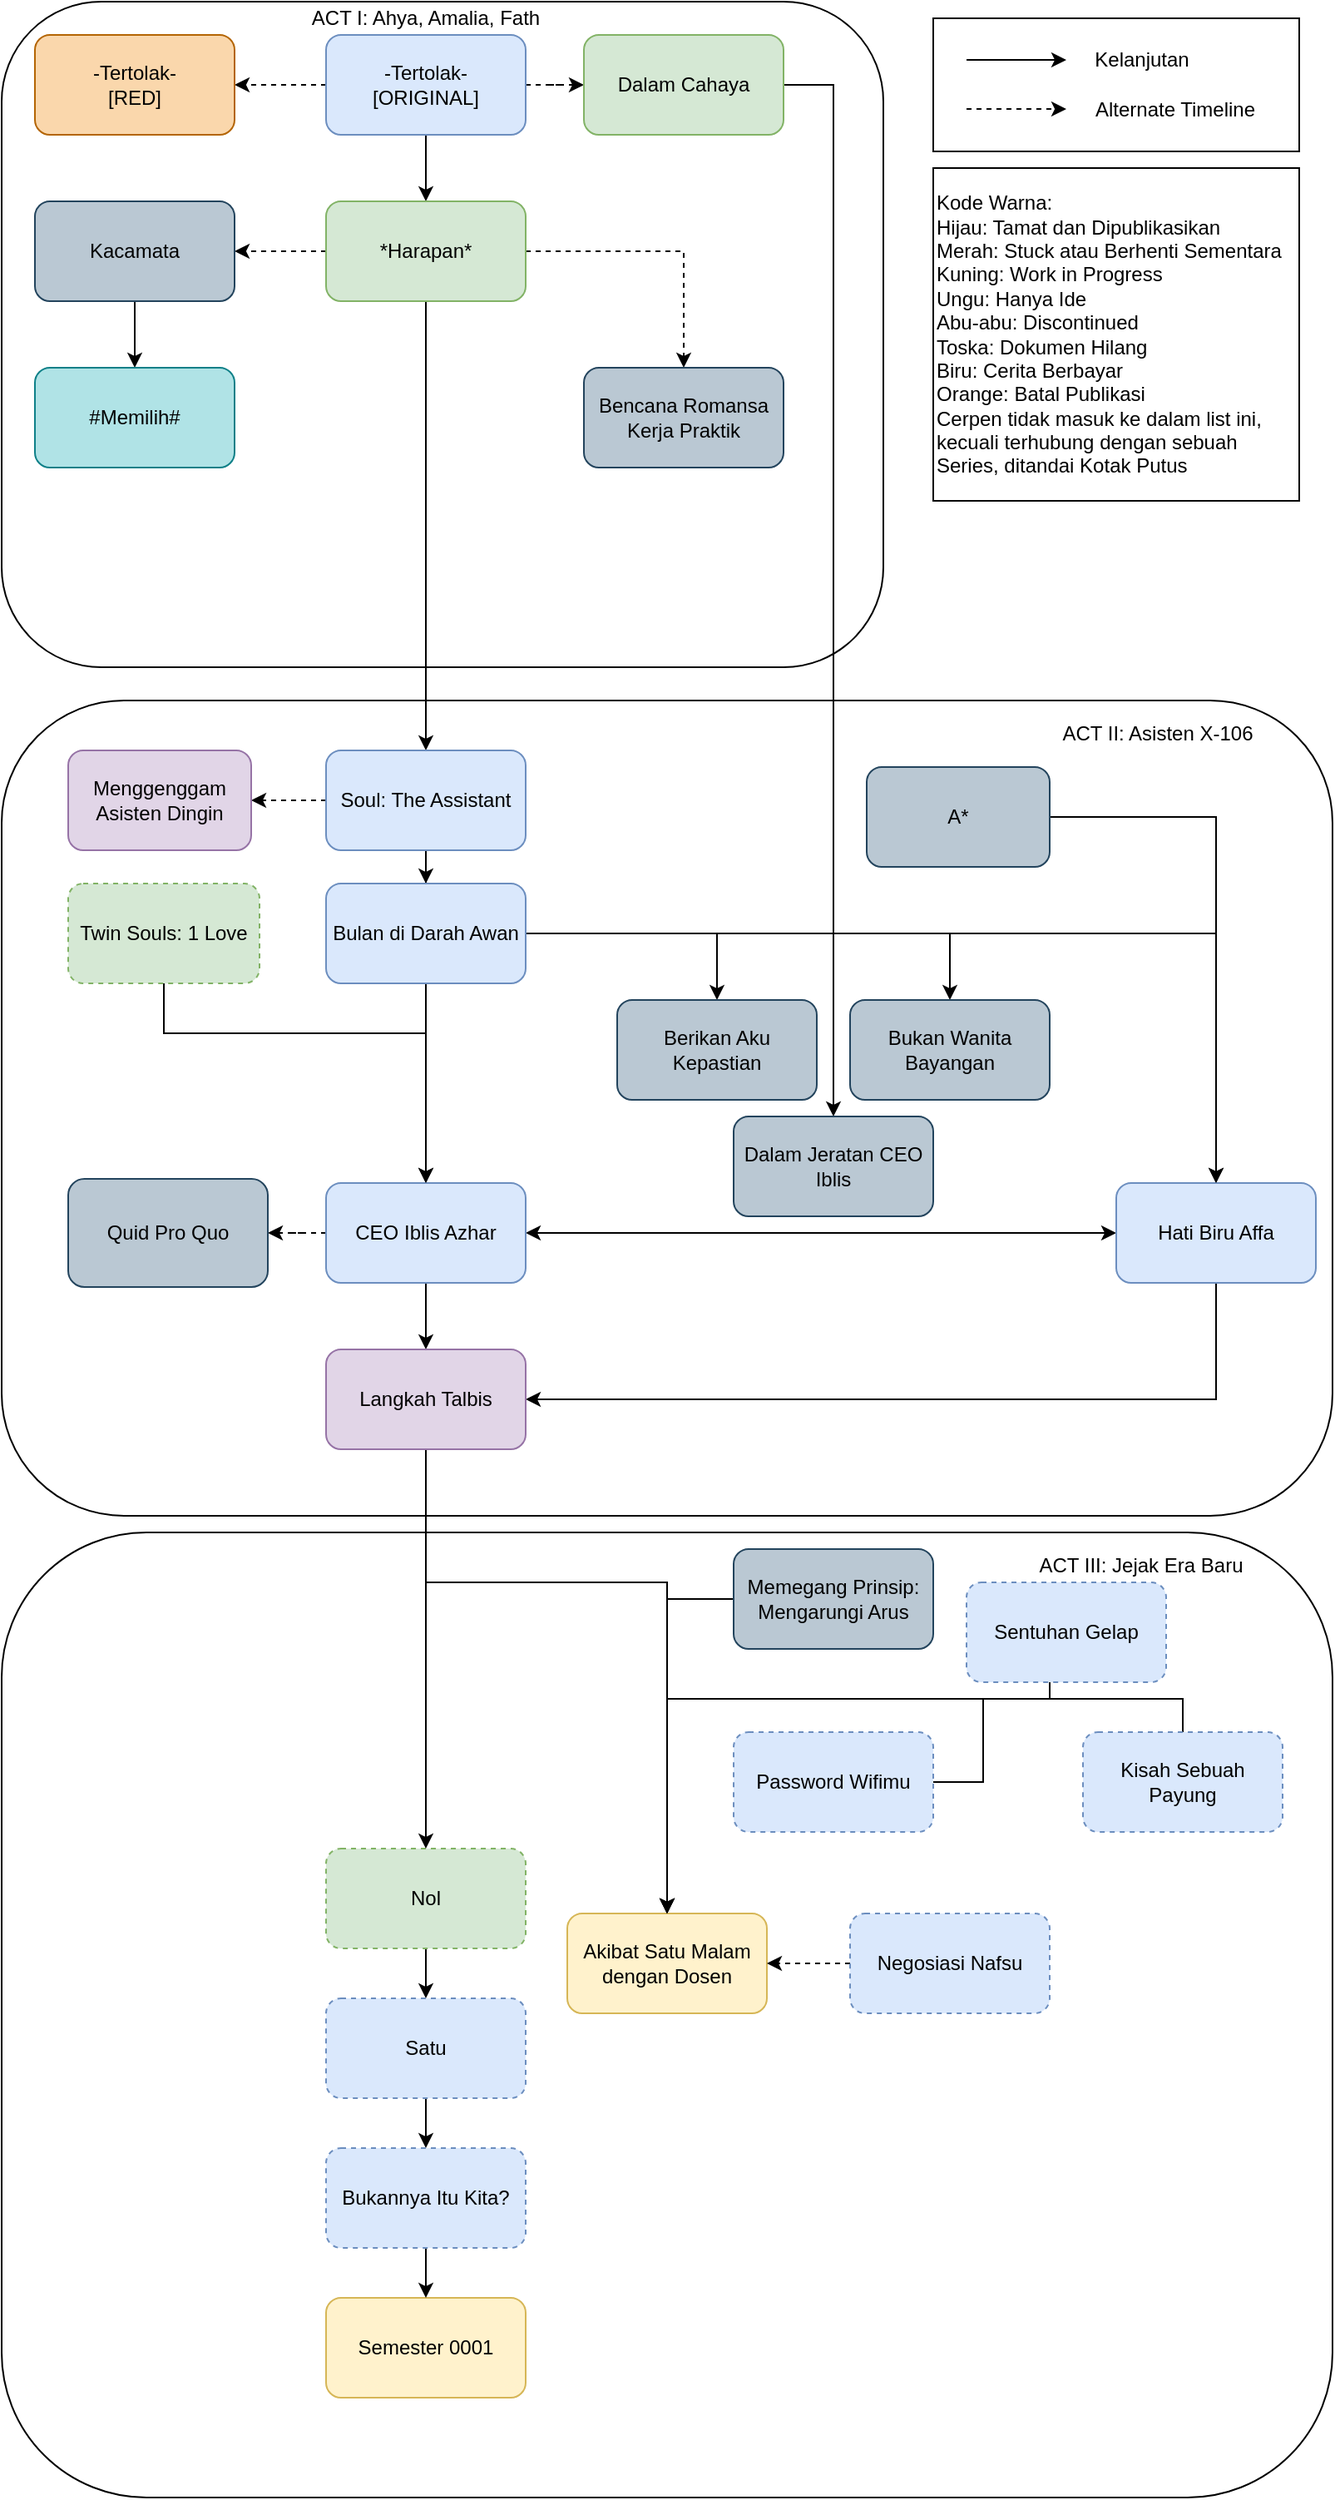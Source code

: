 <mxfile version="20.2.4" type="github" pages="3">
  <diagram id="EcnSmtBIn0JpFgmxEhbl" name="Affadverse">
    <mxGraphModel dx="1038" dy="547" grid="1" gridSize="10" guides="1" tooltips="1" connect="1" arrows="1" fold="1" page="1" pageScale="1" pageWidth="827" pageHeight="1169" math="0" shadow="0">
      <root>
        <mxCell id="0" />
        <mxCell id="1" parent="0" />
        <mxCell id="y5J24u5xDYEsAiYzcavm-4" value="" style="rounded=1;whiteSpace=wrap;html=1;" parent="1" vertex="1">
          <mxGeometry x="20" y="940" width="800" height="580" as="geometry" />
        </mxCell>
        <mxCell id="Pe4HIbK8baJLfQ9ORxXF-13" value="" style="rounded=1;whiteSpace=wrap;html=1;" parent="1" vertex="1">
          <mxGeometry x="20" y="440" width="800" height="490" as="geometry" />
        </mxCell>
        <mxCell id="Pe4HIbK8baJLfQ9ORxXF-11" value="" style="rounded=1;whiteSpace=wrap;html=1;" parent="1" vertex="1">
          <mxGeometry x="20" y="20" width="530" height="400" as="geometry" />
        </mxCell>
        <mxCell id="hUNtiYaTxKNmz7NO94wZ-4" style="edgeStyle=orthogonalEdgeStyle;rounded=0;orthogonalLoop=1;jettySize=auto;html=1;" parent="1" source="hUNtiYaTxKNmz7NO94wZ-1" target="hUNtiYaTxKNmz7NO94wZ-2" edge="1">
          <mxGeometry relative="1" as="geometry" />
        </mxCell>
        <mxCell id="bOvPMWNZljGPkCkS2SPF-2" style="edgeStyle=orthogonalEdgeStyle;rounded=0;orthogonalLoop=1;jettySize=auto;html=1;dashed=1;" parent="1" source="hUNtiYaTxKNmz7NO94wZ-1" target="UudT6RU4bLvJuQJ6isM3-8" edge="1">
          <mxGeometry relative="1" as="geometry" />
        </mxCell>
        <mxCell id="ywaN13FSEhkcm2j_giSY-2" style="edgeStyle=orthogonalEdgeStyle;rounded=0;orthogonalLoop=1;jettySize=auto;html=1;dashed=1;" parent="1" source="hUNtiYaTxKNmz7NO94wZ-1" target="ywaN13FSEhkcm2j_giSY-1" edge="1">
          <mxGeometry relative="1" as="geometry" />
        </mxCell>
        <mxCell id="hUNtiYaTxKNmz7NO94wZ-1" value="-Tertolak-&lt;br&gt;[ORIGINAL]" style="rounded=1;whiteSpace=wrap;html=1;fillColor=#dae8fc;strokeColor=#6c8ebf;" parent="1" vertex="1">
          <mxGeometry x="215" y="40" width="120" height="60" as="geometry" />
        </mxCell>
        <mxCell id="tGlrjINGuqBazFXgnSmo-45" style="edgeStyle=orthogonalEdgeStyle;rounded=1;orthogonalLoop=1;jettySize=auto;html=1;endArrow=classic;endFill=1;dashed=1;" parent="1" source="hUNtiYaTxKNmz7NO94wZ-2" target="tGlrjINGuqBazFXgnSmo-27" edge="1">
          <mxGeometry relative="1" as="geometry" />
        </mxCell>
        <mxCell id="H0F3POSe8cfEXiJUJmD0-8" style="edgeStyle=orthogonalEdgeStyle;rounded=0;orthogonalLoop=1;jettySize=auto;html=1;entryX=0.5;entryY=0;entryDx=0;entryDy=0;" parent="1" source="hUNtiYaTxKNmz7NO94wZ-2" target="hUNtiYaTxKNmz7NO94wZ-3" edge="1">
          <mxGeometry relative="1" as="geometry" />
        </mxCell>
        <mxCell id="2SAi-FcY4cnukuEmcgqo-2" style="edgeStyle=orthogonalEdgeStyle;rounded=0;orthogonalLoop=1;jettySize=auto;html=1;dashed=1;" parent="1" source="hUNtiYaTxKNmz7NO94wZ-2" target="2SAi-FcY4cnukuEmcgqo-1" edge="1">
          <mxGeometry relative="1" as="geometry" />
        </mxCell>
        <mxCell id="hUNtiYaTxKNmz7NO94wZ-2" value="*Harapan*" style="rounded=1;whiteSpace=wrap;html=1;fillColor=#d5e8d4;strokeColor=#82b366;" parent="1" vertex="1">
          <mxGeometry x="215" y="140" width="120" height="60" as="geometry" />
        </mxCell>
        <mxCell id="hUNtiYaTxKNmz7NO94wZ-7" style="edgeStyle=orthogonalEdgeStyle;rounded=0;orthogonalLoop=1;jettySize=auto;html=1;" parent="1" source="hUNtiYaTxKNmz7NO94wZ-3" target="hUNtiYaTxKNmz7NO94wZ-6" edge="1">
          <mxGeometry relative="1" as="geometry" />
        </mxCell>
        <mxCell id="lOJnKnWXrmhc2ERGfoHm-5" style="edgeStyle=orthogonalEdgeStyle;rounded=0;orthogonalLoop=1;jettySize=auto;html=1;dashed=1;" parent="1" source="hUNtiYaTxKNmz7NO94wZ-3" target="oiZ4GgppwyyCS8r4Atze-10" edge="1">
          <mxGeometry relative="1" as="geometry" />
        </mxCell>
        <mxCell id="hUNtiYaTxKNmz7NO94wZ-3" value="Soul: The Assistant" style="rounded=1;whiteSpace=wrap;html=1;fillColor=#dae8fc;strokeColor=#6c8ebf;" parent="1" vertex="1">
          <mxGeometry x="215" y="470" width="120" height="60" as="geometry" />
        </mxCell>
        <mxCell id="rjwr-CTO9SGo7159Knu0-3" style="edgeStyle=orthogonalEdgeStyle;rounded=0;orthogonalLoop=1;jettySize=auto;html=1;" parent="1" source="hUNtiYaTxKNmz7NO94wZ-6" target="hUNtiYaTxKNmz7NO94wZ-10" edge="1">
          <mxGeometry relative="1" as="geometry" />
        </mxCell>
        <mxCell id="H0F3POSe8cfEXiJUJmD0-3" style="edgeStyle=orthogonalEdgeStyle;rounded=0;orthogonalLoop=1;jettySize=auto;html=1;" parent="1" source="hUNtiYaTxKNmz7NO94wZ-6" target="H0F3POSe8cfEXiJUJmD0-1" edge="1">
          <mxGeometry relative="1" as="geometry" />
        </mxCell>
        <mxCell id="H0F3POSe8cfEXiJUJmD0-7" style="edgeStyle=orthogonalEdgeStyle;rounded=0;orthogonalLoop=1;jettySize=auto;html=1;" parent="1" source="hUNtiYaTxKNmz7NO94wZ-6" target="H0F3POSe8cfEXiJUJmD0-6" edge="1">
          <mxGeometry relative="1" as="geometry" />
        </mxCell>
        <mxCell id="oiZ4GgppwyyCS8r4Atze-6" style="edgeStyle=orthogonalEdgeStyle;rounded=0;orthogonalLoop=1;jettySize=auto;html=1;" parent="1" source="hUNtiYaTxKNmz7NO94wZ-6" target="hUNtiYaTxKNmz7NO94wZ-8" edge="1">
          <mxGeometry relative="1" as="geometry" />
        </mxCell>
        <mxCell id="lOJnKnWXrmhc2ERGfoHm-4" style="edgeStyle=orthogonalEdgeStyle;rounded=0;orthogonalLoop=1;jettySize=auto;html=1;exitX=1;exitY=0.5;exitDx=0;exitDy=0;" parent="1" source="UudT6RU4bLvJuQJ6isM3-8" target="lOJnKnWXrmhc2ERGfoHm-2" edge="1">
          <mxGeometry relative="1" as="geometry">
            <Array as="points">
              <mxPoint x="520" y="70" />
            </Array>
          </mxGeometry>
        </mxCell>
        <mxCell id="hUNtiYaTxKNmz7NO94wZ-6" value="Bulan di Darah Awan" style="rounded=1;whiteSpace=wrap;html=1;fillColor=#dae8fc;strokeColor=#6c8ebf;" parent="1" vertex="1">
          <mxGeometry x="215" y="550" width="120" height="60" as="geometry" />
        </mxCell>
        <mxCell id="H0F3POSe8cfEXiJUJmD0-5" value="" style="edgeStyle=orthogonalEdgeStyle;rounded=0;orthogonalLoop=1;jettySize=auto;html=1;" parent="1" source="hUNtiYaTxKNmz7NO94wZ-8" target="H0F3POSe8cfEXiJUJmD0-2" edge="1">
          <mxGeometry relative="1" as="geometry">
            <Array as="points">
              <mxPoint x="750" y="860" />
              <mxPoint x="590" y="860" />
            </Array>
          </mxGeometry>
        </mxCell>
        <mxCell id="62EhmKlIXd8l49M2DASa-1" style="edgeStyle=orthogonalEdgeStyle;rounded=0;orthogonalLoop=1;jettySize=auto;html=1;startArrow=classic;startFill=1;" parent="1" source="hUNtiYaTxKNmz7NO94wZ-8" target="hUNtiYaTxKNmz7NO94wZ-10" edge="1">
          <mxGeometry relative="1" as="geometry" />
        </mxCell>
        <mxCell id="hUNtiYaTxKNmz7NO94wZ-8" value="Hati Biru Affa" style="rounded=1;whiteSpace=wrap;html=1;fillColor=#dae8fc;strokeColor=#6c8ebf;" parent="1" vertex="1">
          <mxGeometry x="690" y="730" width="120" height="60" as="geometry" />
        </mxCell>
        <mxCell id="oiZ4GgppwyyCS8r4Atze-9" style="edgeStyle=orthogonalEdgeStyle;rounded=0;orthogonalLoop=1;jettySize=auto;html=1;dashed=1;" parent="1" source="hUNtiYaTxKNmz7NO94wZ-10" target="bOvPMWNZljGPkCkS2SPF-3" edge="1">
          <mxGeometry relative="1" as="geometry" />
        </mxCell>
        <mxCell id="lOJnKnWXrmhc2ERGfoHm-7" value="" style="edgeStyle=orthogonalEdgeStyle;rounded=0;orthogonalLoop=1;jettySize=auto;html=1;" parent="1" source="hUNtiYaTxKNmz7NO94wZ-10" target="H0F3POSe8cfEXiJUJmD0-2" edge="1">
          <mxGeometry relative="1" as="geometry" />
        </mxCell>
        <mxCell id="hUNtiYaTxKNmz7NO94wZ-10" value="CEO Iblis Azhar" style="rounded=1;whiteSpace=wrap;html=1;fillColor=#dae8fc;strokeColor=#6c8ebf;" parent="1" vertex="1">
          <mxGeometry x="215" y="730" width="120" height="60" as="geometry" />
        </mxCell>
        <mxCell id="bOvPMWNZljGPkCkS2SPF-8" value="" style="edgeStyle=orthogonalEdgeStyle;rounded=0;orthogonalLoop=1;jettySize=auto;html=1;" parent="1" source="UudT6RU4bLvJuQJ6isM3-1" target="bOvPMWNZljGPkCkS2SPF-7" edge="1">
          <mxGeometry relative="1" as="geometry" />
        </mxCell>
        <mxCell id="UudT6RU4bLvJuQJ6isM3-1" value="Nol" style="rounded=1;whiteSpace=wrap;html=1;fillColor=#d5e8d4;strokeColor=#82b366;dashed=1;" parent="1" vertex="1">
          <mxGeometry x="215" y="1130" width="120" height="60" as="geometry" />
        </mxCell>
        <mxCell id="UudT6RU4bLvJuQJ6isM3-8" value="Dalam Cahaya" style="rounded=1;whiteSpace=wrap;html=1;fillColor=#d5e8d4;strokeColor=#82b366;" parent="1" vertex="1">
          <mxGeometry x="370" y="40" width="120" height="60" as="geometry" />
        </mxCell>
        <mxCell id="rjwr-CTO9SGo7159Knu0-2" style="edgeStyle=orthogonalEdgeStyle;rounded=0;orthogonalLoop=1;jettySize=auto;html=1;" parent="1" source="lqrwBeDO2U4Pg9sJsa4X-1" target="hUNtiYaTxKNmz7NO94wZ-8" edge="1">
          <mxGeometry relative="1" as="geometry" />
        </mxCell>
        <mxCell id="lqrwBeDO2U4Pg9sJsa4X-1" value="A*" style="rounded=1;whiteSpace=wrap;html=1;fillColor=#bac8d3;strokeColor=#23445d;" parent="1" vertex="1">
          <mxGeometry x="540" y="480" width="110" height="60" as="geometry" />
        </mxCell>
        <mxCell id="Pe4HIbK8baJLfQ9ORxXF-10" value="" style="edgeStyle=orthogonalEdgeStyle;rounded=0;orthogonalLoop=1;jettySize=auto;html=1;" parent="1" source="tGlrjINGuqBazFXgnSmo-27" target="Pe4HIbK8baJLfQ9ORxXF-1" edge="1">
          <mxGeometry relative="1" as="geometry" />
        </mxCell>
        <mxCell id="tGlrjINGuqBazFXgnSmo-27" value="Kacamata" style="rounded=1;whiteSpace=wrap;html=1;fillColor=#bac8d3;strokeColor=#23445d;" parent="1" vertex="1">
          <mxGeometry x="40" y="140" width="120" height="60" as="geometry" />
        </mxCell>
        <mxCell id="tGlrjINGuqBazFXgnSmo-44" value="Semester 0001" style="rounded=1;whiteSpace=wrap;html=1;fillColor=#fff2cc;strokeColor=#d6b656;" parent="1" vertex="1">
          <mxGeometry x="215" y="1400" width="120" height="60" as="geometry" />
        </mxCell>
        <mxCell id="bOvPMWNZljGPkCkS2SPF-3" value="Quid Pro Quo" style="rounded=1;whiteSpace=wrap;html=1;fillColor=#bac8d3;strokeColor=#23445d;" parent="1" vertex="1">
          <mxGeometry x="60" y="727.5" width="120" height="65" as="geometry" />
        </mxCell>
        <mxCell id="2nMFixjR7ZMuBgrrjJTM-2" value="" style="edgeStyle=orthogonalEdgeStyle;rounded=0;orthogonalLoop=1;jettySize=auto;html=1;" parent="1" source="bOvPMWNZljGPkCkS2SPF-7" target="2nMFixjR7ZMuBgrrjJTM-1" edge="1">
          <mxGeometry relative="1" as="geometry" />
        </mxCell>
        <mxCell id="bOvPMWNZljGPkCkS2SPF-7" value="Satu" style="rounded=1;whiteSpace=wrap;html=1;fillColor=#dae8fc;strokeColor=#6c8ebf;dashed=1;" parent="1" vertex="1">
          <mxGeometry x="215" y="1220" width="120" height="60" as="geometry" />
        </mxCell>
        <mxCell id="ywaN13FSEhkcm2j_giSY-1" value="-Tertolak-&lt;br&gt;[RED]" style="rounded=1;whiteSpace=wrap;html=1;fillColor=#fad7ac;strokeColor=#b46504;" parent="1" vertex="1">
          <mxGeometry x="40" y="40" width="120" height="60" as="geometry" />
        </mxCell>
        <mxCell id="OgK4j9b_bI9gaGPWFn3z-1" value="" style="group" parent="1" vertex="1" connectable="0">
          <mxGeometry x="580" y="30" width="220" height="80" as="geometry" />
        </mxCell>
        <mxCell id="tGlrjINGuqBazFXgnSmo-34" value="" style="rounded=0;whiteSpace=wrap;html=1;" parent="OgK4j9b_bI9gaGPWFn3z-1" vertex="1">
          <mxGeometry width="220" height="80" as="geometry" />
        </mxCell>
        <mxCell id="UudT6RU4bLvJuQJ6isM3-13" value="Alternate Timeline" style="text;html=1;align=center;verticalAlign=middle;resizable=0;points=[];autosize=1;" parent="OgK4j9b_bI9gaGPWFn3z-1" vertex="1">
          <mxGeometry x="90" y="45" width="110" height="20" as="geometry" />
        </mxCell>
        <mxCell id="UudT6RU4bLvJuQJ6isM3-14" value="" style="endArrow=classic;html=1;" parent="OgK4j9b_bI9gaGPWFn3z-1" edge="1">
          <mxGeometry width="50" height="50" relative="1" as="geometry">
            <mxPoint x="20" y="25" as="sourcePoint" />
            <mxPoint x="80" y="25" as="targetPoint" />
          </mxGeometry>
        </mxCell>
        <mxCell id="UudT6RU4bLvJuQJ6isM3-15" value="Kelanjutan" style="text;html=1;align=center;verticalAlign=middle;resizable=0;points=[];autosize=1;" parent="OgK4j9b_bI9gaGPWFn3z-1" vertex="1">
          <mxGeometry x="90" y="15" width="70" height="20" as="geometry" />
        </mxCell>
        <mxCell id="bOvPMWNZljGPkCkS2SPF-1" value="" style="endArrow=classic;html=1;dashed=1;" parent="OgK4j9b_bI9gaGPWFn3z-1" edge="1">
          <mxGeometry width="50" height="50" relative="1" as="geometry">
            <mxPoint x="20" y="54.5" as="sourcePoint" />
            <mxPoint x="80" y="54.5" as="targetPoint" />
          </mxGeometry>
        </mxCell>
        <mxCell id="LgQSVjgWvoYoI5f046IZ-2" style="edgeStyle=orthogonalEdgeStyle;rounded=0;orthogonalLoop=1;jettySize=auto;html=1;" parent="1" source="LgQSVjgWvoYoI5f046IZ-1" target="hUNtiYaTxKNmz7NO94wZ-10" edge="1">
          <mxGeometry relative="1" as="geometry">
            <Array as="points">
              <mxPoint x="275" y="640" />
            </Array>
          </mxGeometry>
        </mxCell>
        <mxCell id="LgQSVjgWvoYoI5f046IZ-1" value="Twin Souls: 1 Love" style="rounded=1;whiteSpace=wrap;html=1;fillColor=#d5e8d4;strokeColor=#82b366;dashed=1;" parent="1" vertex="1">
          <mxGeometry x="60" y="550" width="115" height="60" as="geometry" />
        </mxCell>
        <mxCell id="Pe4HIbK8baJLfQ9ORxXF-1" value="#Memilih#" style="rounded=1;whiteSpace=wrap;html=1;fillColor=#b0e3e6;strokeColor=#0e8088;" parent="1" vertex="1">
          <mxGeometry x="40" y="240" width="120" height="60" as="geometry" />
        </mxCell>
        <mxCell id="Pe4HIbK8baJLfQ9ORxXF-9" value="Kode Warna:&lt;br&gt;Hijau: Tamat dan Dipublikasikan&lt;br&gt;Merah: Stuck atau Berhenti Sementara&lt;br&gt;Kuning: Work in Progress&lt;br&gt;Ungu: Hanya Ide&lt;br&gt;Abu-abu: Discontinued&lt;br&gt;Toska: Dokumen Hilang&lt;br&gt;Biru: Cerita Berbayar&lt;br&gt;Orange: Batal Publikasi&lt;br&gt;Cerpen tidak masuk ke dalam list ini, kecuali terhubung dengan sebuah Series, ditandai Kotak Putus" style="rounded=0;whiteSpace=wrap;html=1;align=left;" parent="1" vertex="1">
          <mxGeometry x="580" y="120" width="220" height="200" as="geometry" />
        </mxCell>
        <mxCell id="Pe4HIbK8baJLfQ9ORxXF-12" value="ACT I: Ahya, Amalia, Fath" style="text;html=1;strokeColor=none;fillColor=none;align=center;verticalAlign=middle;whiteSpace=wrap;rounded=0;" parent="1" vertex="1">
          <mxGeometry x="195" y="20" width="160" height="20" as="geometry" />
        </mxCell>
        <mxCell id="Pe4HIbK8baJLfQ9ORxXF-14" value="ACT II: Asisten X-106" style="text;html=1;strokeColor=none;fillColor=none;align=center;verticalAlign=middle;whiteSpace=wrap;rounded=0;" parent="1" vertex="1">
          <mxGeometry x="650" y="450" width="130" height="20" as="geometry" />
        </mxCell>
        <mxCell id="y5J24u5xDYEsAiYzcavm-5" value="ACT III: Jejak Era Baru" style="text;html=1;strokeColor=none;fillColor=none;align=center;verticalAlign=middle;whiteSpace=wrap;rounded=0;" parent="1" vertex="1">
          <mxGeometry x="620" y="950" width="170" height="20" as="geometry" />
        </mxCell>
        <mxCell id="H0F3POSe8cfEXiJUJmD0-1" value="Berikan Aku Kepastian&lt;span style=&quot;color: rgba(0 , 0 , 0 , 0) ; font-family: monospace ; font-size: 0px&quot;&gt;%3CmxGraphModel%3E%3Croot%3E%3CmxCell%20id%3D%220%22%2F%3E%3CmxCell%20id%3D%221%22%20parent%3D%220%22%2F%3E%3CmxCell%20id%3D%222%22%20value%3D%22Apa%20Kebohongan%20Bisa%20Menjadi%20Kebenaran%3F%22%20style%3D%22rounded%3D1%3BwhiteSpace%3Dwrap%3Bhtml%3D1%3BfillColor%3D%23e1d5e7%3BstrokeColor%3D%239673a6%3B%22%20vertex%3D%221%22%20parent%3D%221%22%3E%3CmxGeometry%20x%3D%22215%22%20y%3D%22820%22%20width%3D%22120%22%20height%3D%2260%22%20as%3D%22geometry%22%2F%3E%3C%2FmxCell%3E%3C%2Froot%3E%3C%2FmxGraphModel%3E&lt;/span&gt;" style="rounded=1;whiteSpace=wrap;html=1;fillColor=#bac8d3;strokeColor=#23445d;" parent="1" vertex="1">
          <mxGeometry x="390" y="620" width="120" height="60" as="geometry" />
        </mxCell>
        <mxCell id="lOJnKnWXrmhc2ERGfoHm-8" value="" style="edgeStyle=orthogonalEdgeStyle;rounded=0;orthogonalLoop=1;jettySize=auto;html=1;entryX=0.5;entryY=0;entryDx=0;entryDy=0;" parent="1" source="H0F3POSe8cfEXiJUJmD0-2" target="UudT6RU4bLvJuQJ6isM3-1" edge="1">
          <mxGeometry relative="1" as="geometry" />
        </mxCell>
        <mxCell id="1ou8y-a3uphjzOI0bEVQ-3" style="edgeStyle=orthogonalEdgeStyle;rounded=0;orthogonalLoop=1;jettySize=auto;html=1;" parent="1" source="H0F3POSe8cfEXiJUJmD0-2" target="U0ikGh63cjHtBOebi1f7-1" edge="1">
          <mxGeometry relative="1" as="geometry">
            <Array as="points">
              <mxPoint x="275" y="970" />
              <mxPoint x="420" y="970" />
            </Array>
          </mxGeometry>
        </mxCell>
        <mxCell id="H0F3POSe8cfEXiJUJmD0-2" value="Langkah Talbis" style="rounded=1;whiteSpace=wrap;html=1;fillColor=#e1d5e7;strokeColor=#9673a6;" parent="1" vertex="1">
          <mxGeometry x="215" y="830" width="120" height="60" as="geometry" />
        </mxCell>
        <mxCell id="H0F3POSe8cfEXiJUJmD0-6" value="Bukan Wanita Bayangan" style="rounded=1;whiteSpace=wrap;html=1;fillColor=#bac8d3;strokeColor=#23445d;" parent="1" vertex="1">
          <mxGeometry x="530" y="620" width="120" height="60" as="geometry" />
        </mxCell>
        <mxCell id="oiZ4GgppwyyCS8r4Atze-10" value="Menggenggam Asisten Dingin" style="rounded=1;whiteSpace=wrap;html=1;fillColor=#e1d5e7;strokeColor=#9673a6;" parent="1" vertex="1">
          <mxGeometry x="60" y="470" width="110" height="60" as="geometry" />
        </mxCell>
        <mxCell id="lOJnKnWXrmhc2ERGfoHm-2" value="Dalam Jeratan CEO Iblis" style="rounded=1;whiteSpace=wrap;html=1;fillColor=#bac8d3;strokeColor=#23445d;" parent="1" vertex="1">
          <mxGeometry x="460" y="690" width="120" height="60" as="geometry" />
        </mxCell>
        <mxCell id="U0ikGh63cjHtBOebi1f7-1" value="Akibat Satu Malam dengan Dosen" style="rounded=1;whiteSpace=wrap;html=1;fillColor=#fff2cc;strokeColor=#d6b656;" parent="1" vertex="1">
          <mxGeometry x="360" y="1169" width="120" height="60" as="geometry" />
        </mxCell>
        <mxCell id="1ou8y-a3uphjzOI0bEVQ-5" style="edgeStyle=orthogonalEdgeStyle;rounded=0;orthogonalLoop=1;jettySize=auto;html=1;" parent="1" source="2vn0QrR8wXK2H7XPr6ZB-1" target="U0ikGh63cjHtBOebi1f7-1" edge="1">
          <mxGeometry relative="1" as="geometry">
            <Array as="points">
              <mxPoint x="420" y="980" />
            </Array>
          </mxGeometry>
        </mxCell>
        <mxCell id="2vn0QrR8wXK2H7XPr6ZB-1" value="Memegang Prinsip: Mengarungi Arus" style="rounded=1;whiteSpace=wrap;html=1;fillColor=#bac8d3;strokeColor=#23445d;" parent="1" vertex="1">
          <mxGeometry x="460" y="950" width="120" height="60" as="geometry" />
        </mxCell>
        <mxCell id="2SAi-FcY4cnukuEmcgqo-1" value="Bencana Romansa Kerja Praktik" style="rounded=1;whiteSpace=wrap;html=1;fillColor=#bac8d3;strokeColor=#23445d;" parent="1" vertex="1">
          <mxGeometry x="370" y="240" width="120" height="60" as="geometry" />
        </mxCell>
        <mxCell id="1ou8y-a3uphjzOI0bEVQ-2" style="edgeStyle=orthogonalEdgeStyle;rounded=0;orthogonalLoop=1;jettySize=auto;html=1;" parent="1" source="1ou8y-a3uphjzOI0bEVQ-1" target="U0ikGh63cjHtBOebi1f7-1" edge="1">
          <mxGeometry relative="1" as="geometry">
            <Array as="points">
              <mxPoint x="610" y="1090" />
              <mxPoint x="610" y="1040" />
              <mxPoint x="420" y="1040" />
            </Array>
          </mxGeometry>
        </mxCell>
        <mxCell id="1ou8y-a3uphjzOI0bEVQ-1" value="Password Wifimu" style="rounded=1;whiteSpace=wrap;html=1;fillColor=#dae8fc;strokeColor=#6c8ebf;dashed=1;" parent="1" vertex="1">
          <mxGeometry x="460" y="1060" width="120" height="60" as="geometry" />
        </mxCell>
        <mxCell id="jLEkHSqZJonnbaCl980v-2" style="edgeStyle=orthogonalEdgeStyle;rounded=0;orthogonalLoop=1;jettySize=auto;html=1;" parent="1" source="jLEkHSqZJonnbaCl980v-1" target="U0ikGh63cjHtBOebi1f7-1" edge="1">
          <mxGeometry relative="1" as="geometry">
            <Array as="points">
              <mxPoint x="650" y="1040" />
              <mxPoint x="420" y="1040" />
            </Array>
          </mxGeometry>
        </mxCell>
        <mxCell id="jLEkHSqZJonnbaCl980v-1" value="Sentuhan Gelap" style="rounded=1;whiteSpace=wrap;html=1;fillColor=#dae8fc;strokeColor=#6c8ebf;dashed=1;" parent="1" vertex="1">
          <mxGeometry x="600" y="970" width="120" height="60" as="geometry" />
        </mxCell>
        <mxCell id="2nMFixjR7ZMuBgrrjJTM-3" value="" style="edgeStyle=orthogonalEdgeStyle;rounded=0;orthogonalLoop=1;jettySize=auto;html=1;" parent="1" source="2nMFixjR7ZMuBgrrjJTM-1" target="tGlrjINGuqBazFXgnSmo-44" edge="1">
          <mxGeometry relative="1" as="geometry" />
        </mxCell>
        <mxCell id="2nMFixjR7ZMuBgrrjJTM-1" value="Bukannya Itu Kita?" style="rounded=1;whiteSpace=wrap;html=1;fillColor=#dae8fc;strokeColor=#6c8ebf;dashed=1;" parent="1" vertex="1">
          <mxGeometry x="215" y="1310" width="120" height="60" as="geometry" />
        </mxCell>
        <mxCell id="2nMFixjR7ZMuBgrrjJTM-5" style="edgeStyle=orthogonalEdgeStyle;rounded=0;orthogonalLoop=1;jettySize=auto;html=1;entryX=0.5;entryY=0;entryDx=0;entryDy=0;" parent="1" source="2nMFixjR7ZMuBgrrjJTM-4" target="U0ikGh63cjHtBOebi1f7-1" edge="1">
          <mxGeometry relative="1" as="geometry">
            <Array as="points">
              <mxPoint x="730" y="1040" />
              <mxPoint x="420" y="1040" />
            </Array>
          </mxGeometry>
        </mxCell>
        <mxCell id="2nMFixjR7ZMuBgrrjJTM-4" value="Kisah Sebuah Payung" style="rounded=1;whiteSpace=wrap;html=1;fillColor=#dae8fc;strokeColor=#6c8ebf;dashed=1;" parent="1" vertex="1">
          <mxGeometry x="670" y="1060" width="120" height="60" as="geometry" />
        </mxCell>
        <mxCell id="-rhC6yQjqmSdHPkwKwQG-2" value="" style="edgeStyle=orthogonalEdgeStyle;rounded=0;orthogonalLoop=1;jettySize=auto;html=1;dashed=1;" parent="1" source="-rhC6yQjqmSdHPkwKwQG-1" target="U0ikGh63cjHtBOebi1f7-1" edge="1">
          <mxGeometry relative="1" as="geometry" />
        </mxCell>
        <mxCell id="-rhC6yQjqmSdHPkwKwQG-1" value="Negosiasi Nafsu" style="rounded=1;whiteSpace=wrap;html=1;fillColor=#dae8fc;strokeColor=#6c8ebf;dashed=1;" parent="1" vertex="1">
          <mxGeometry x="530" y="1169" width="120" height="60" as="geometry" />
        </mxCell>
      </root>
    </mxGraphModel>
  </diagram>
  <diagram id="lHVBBFsP0zXB3bss1feO" name="Somniumverse">
    <mxGraphModel dx="1221" dy="644" grid="1" gridSize="10" guides="1" tooltips="1" connect="1" arrows="1" fold="1" page="1" pageScale="1" pageWidth="827" pageHeight="1169" math="0" shadow="0">
      <root>
        <mxCell id="0" />
        <mxCell id="1" parent="0" />
        <mxCell id="CdBLEJ3KiWugeWBFqgPx-13" value="" style="rounded=1;whiteSpace=wrap;html=1;shadow=0;glass=0;" vertex="1" parent="1">
          <mxGeometry x="7" y="1179" width="820" height="1150" as="geometry" />
        </mxCell>
        <mxCell id="CdBLEJ3KiWugeWBFqgPx-8" value="" style="rounded=1;whiteSpace=wrap;html=1;shadow=0;glass=0;" vertex="1" parent="1">
          <mxGeometry width="820" height="1150" as="geometry" />
        </mxCell>
        <mxCell id="W4ZvABIqPtTlmOJ9XT0w-1" value="Kode Warna:&lt;br&gt;Hijau: Tamat dan Dipublikasikan&lt;br&gt;Merah: Stuck atau Berhenti Sementara&lt;br&gt;Kuning: Work in Progress&lt;br&gt;Ungu: Hanya Ide&lt;br&gt;Abu-abu: Discontinued&lt;br&gt;Toska: Dokumen Hilang&lt;br&gt;Biru: Cerita Berbayar&lt;br&gt;Orange: Batal Publikasi&lt;br&gt;Cerpen ditandai Kotak Putus" style="rounded=0;whiteSpace=wrap;html=1;align=left;" parent="1" vertex="1">
          <mxGeometry x="550" y="30" width="220" height="150" as="geometry" />
        </mxCell>
        <mxCell id="XVwf_n-mX1l_mEd5Wz-G-3" value="" style="edgeStyle=orthogonalEdgeStyle;rounded=0;orthogonalLoop=1;jettySize=auto;html=1;startArrow=classic;startFill=1;" parent="1" source="W4ZvABIqPtTlmOJ9XT0w-3" target="XVwf_n-mX1l_mEd5Wz-G-1" edge="1">
          <mxGeometry relative="1" as="geometry" />
        </mxCell>
        <mxCell id="W4ZvABIqPtTlmOJ9XT0w-3" value="Sentuhan Memabukkan" style="rounded=1;whiteSpace=wrap;html=1;fillColor=#dae8fc;strokeColor=#6c8ebf;dashed=1;" parent="1" vertex="1">
          <mxGeometry x="380" y="334.5" width="120" height="60" as="geometry" />
        </mxCell>
        <mxCell id="e8DZOcGDjhYksMKw5DOT-1" value="" style="edgeStyle=orthogonalEdgeStyle;rounded=0;orthogonalLoop=1;jettySize=auto;html=1;startArrow=none;startFill=0;" parent="1" source="PZoYFX8bWx5V8JTHfaL4-11" target="PZoYFX8bWx5V8JTHfaL4-12" edge="1">
          <mxGeometry relative="1" as="geometry" />
        </mxCell>
        <mxCell id="PZoYFX8bWx5V8JTHfaL4-11" value="Nafsu Ipar" style="rounded=1;whiteSpace=wrap;html=1;fillColor=#dae8fc;strokeColor=#6c8ebf;dashed=1;" parent="1" vertex="1">
          <mxGeometry x="50" y="40" width="120" height="60" as="geometry" />
        </mxCell>
        <mxCell id="e8DZOcGDjhYksMKw5DOT-2" value="" style="edgeStyle=orthogonalEdgeStyle;rounded=0;orthogonalLoop=1;jettySize=auto;html=1;startArrow=none;startFill=0;" parent="1" source="PZoYFX8bWx5V8JTHfaL4-12" target="PZoYFX8bWx5V8JTHfaL4-13" edge="1">
          <mxGeometry relative="1" as="geometry" />
        </mxCell>
        <mxCell id="PZoYFX8bWx5V8JTHfaL4-12" value="Nafsu Ipar II" style="rounded=1;whiteSpace=wrap;html=1;fillColor=#dae8fc;strokeColor=#6c8ebf;dashed=1;" parent="1" vertex="1">
          <mxGeometry x="50" y="134.5" width="120" height="60" as="geometry" />
        </mxCell>
        <mxCell id="A0BdW4284XzEleKwDMUG-3" value="" style="edgeStyle=orthogonalEdgeStyle;rounded=0;orthogonalLoop=1;jettySize=auto;html=1;" parent="1" source="PZoYFX8bWx5V8JTHfaL4-13" target="A0BdW4284XzEleKwDMUG-1" edge="1">
          <mxGeometry relative="1" as="geometry" />
        </mxCell>
        <mxCell id="PZoYFX8bWx5V8JTHfaL4-13" value="Nafsu Ipar III" style="rounded=1;whiteSpace=wrap;html=1;fillColor=#dae8fc;strokeColor=#6c8ebf;dashed=1;" parent="1" vertex="1">
          <mxGeometry x="50" y="239" width="120" height="60" as="geometry" />
        </mxCell>
        <mxCell id="A0BdW4284XzEleKwDMUG-7" value="" style="edgeStyle=orthogonalEdgeStyle;rounded=0;orthogonalLoop=1;jettySize=auto;html=1;" parent="1" source="XVwf_n-mX1l_mEd5Wz-G-1" target="A0BdW4284XzEleKwDMUG-6" edge="1">
          <mxGeometry relative="1" as="geometry" />
        </mxCell>
        <mxCell id="XVwf_n-mX1l_mEd5Wz-G-1" value="Sentuhan Memabukkan Shifa" style="rounded=1;whiteSpace=wrap;html=1;fillColor=#fad9d5;strokeColor=#ae4132;" parent="1" vertex="1">
          <mxGeometry x="660" y="334.5" width="120" height="60" as="geometry" />
        </mxCell>
        <mxCell id="A0BdW4284XzEleKwDMUG-4" value="" style="edgeStyle=orthogonalEdgeStyle;rounded=0;orthogonalLoop=1;jettySize=auto;html=1;" parent="1" source="A0BdW4284XzEleKwDMUG-1" target="A0BdW4284XzEleKwDMUG-2" edge="1">
          <mxGeometry relative="1" as="geometry" />
        </mxCell>
        <mxCell id="CdBLEJ3KiWugeWBFqgPx-1" style="edgeStyle=orthogonalEdgeStyle;rounded=0;orthogonalLoop=1;jettySize=auto;html=1;entryX=0;entryY=0.5;entryDx=0;entryDy=0;" edge="1" parent="1" source="A0BdW4284XzEleKwDMUG-1" target="W4ZvABIqPtTlmOJ9XT0w-3">
          <mxGeometry relative="1" as="geometry" />
        </mxCell>
        <mxCell id="A0BdW4284XzEleKwDMUG-1" value="Nafsu Ipar IV" style="rounded=1;whiteSpace=wrap;html=1;fillColor=#dae8fc;strokeColor=#6c8ebf;dashed=1;" parent="1" vertex="1">
          <mxGeometry x="50" y="334.5" width="120" height="60" as="geometry" />
        </mxCell>
        <mxCell id="5OEEpYNbQEkqT2p5j_Bq-2" value="" style="edgeStyle=orthogonalEdgeStyle;rounded=0;orthogonalLoop=1;jettySize=auto;html=1;" parent="1" source="A0BdW4284XzEleKwDMUG-2" target="5OEEpYNbQEkqT2p5j_Bq-1" edge="1">
          <mxGeometry relative="1" as="geometry" />
        </mxCell>
        <mxCell id="A0BdW4284XzEleKwDMUG-2" value="Nafsu Ipar V" style="rounded=1;whiteSpace=wrap;html=1;fillColor=#dae8fc;strokeColor=#6c8ebf;dashed=1;" parent="1" vertex="1">
          <mxGeometry x="50" y="424.5" width="120" height="60" as="geometry" />
        </mxCell>
        <mxCell id="A0BdW4284XzEleKwDMUG-9" value="" style="edgeStyle=orthogonalEdgeStyle;rounded=0;orthogonalLoop=1;jettySize=auto;html=1;" parent="1" source="A0BdW4284XzEleKwDMUG-6" target="A0BdW4284XzEleKwDMUG-8" edge="1">
          <mxGeometry relative="1" as="geometry" />
        </mxCell>
        <mxCell id="A0BdW4284XzEleKwDMUG-6" value="Segitiga Biru Hujan I" style="rounded=1;whiteSpace=wrap;html=1;fillColor=#dae8fc;strokeColor=#6c8ebf;dashed=1;" parent="1" vertex="1">
          <mxGeometry x="660" y="1220" width="120" height="60" as="geometry" />
        </mxCell>
        <mxCell id="phmnnkwzL8pnIii_iFrz-2" value="" style="edgeStyle=orthogonalEdgeStyle;rounded=0;orthogonalLoop=1;jettySize=auto;html=1;" parent="1" source="A0BdW4284XzEleKwDMUG-8" target="phmnnkwzL8pnIii_iFrz-1" edge="1">
          <mxGeometry relative="1" as="geometry" />
        </mxCell>
        <mxCell id="A0BdW4284XzEleKwDMUG-8" value="Segitiga Biru Hujan II" style="rounded=1;whiteSpace=wrap;html=1;fillColor=#dae8fc;strokeColor=#6c8ebf;dashed=1;" parent="1" vertex="1">
          <mxGeometry x="660" y="1310" width="120" height="60" as="geometry" />
        </mxCell>
        <mxCell id="phmnnkwzL8pnIii_iFrz-1" value="Segitiga Biru Hujan III" style="rounded=1;whiteSpace=wrap;html=1;fillColor=#dae8fc;strokeColor=#6c8ebf;dashed=1;" parent="1" vertex="1">
          <mxGeometry x="660" y="1400" width="120" height="60" as="geometry" />
        </mxCell>
        <mxCell id="5OEEpYNbQEkqT2p5j_Bq-4" value="" style="edgeStyle=orthogonalEdgeStyle;rounded=0;orthogonalLoop=1;jettySize=auto;html=1;" parent="1" source="5OEEpYNbQEkqT2p5j_Bq-1" target="5OEEpYNbQEkqT2p5j_Bq-3" edge="1">
          <mxGeometry relative="1" as="geometry" />
        </mxCell>
        <mxCell id="5OEEpYNbQEkqT2p5j_Bq-1" value="Nafsu Ipar VI" style="rounded=1;whiteSpace=wrap;html=1;fillColor=#dae8fc;strokeColor=#6c8ebf;dashed=1;" parent="1" vertex="1">
          <mxGeometry x="210" y="424.5" width="120" height="60" as="geometry" />
        </mxCell>
        <mxCell id="CdBLEJ3KiWugeWBFqgPx-4" value="" style="edgeStyle=orthogonalEdgeStyle;rounded=0;orthogonalLoop=1;jettySize=auto;html=1;startArrow=none;startFill=0;" edge="1" parent="1" source="5OEEpYNbQEkqT2p5j_Bq-3" target="CdBLEJ3KiWugeWBFqgPx-2">
          <mxGeometry relative="1" as="geometry" />
        </mxCell>
        <mxCell id="5OEEpYNbQEkqT2p5j_Bq-3" value="Nafsu Ipar VII" style="rounded=1;whiteSpace=wrap;html=1;fillColor=#dae8fc;strokeColor=#6c8ebf;dashed=1;" parent="1" vertex="1">
          <mxGeometry x="210" y="510" width="120" height="60" as="geometry" />
        </mxCell>
        <mxCell id="cG0I-aftzx7M5mHUmFoE-4" value="" style="edgeStyle=orthogonalEdgeStyle;rounded=0;orthogonalLoop=1;jettySize=auto;html=1;startArrow=none;startFill=0;" parent="1" source="cG0I-aftzx7M5mHUmFoE-1" target="cG0I-aftzx7M5mHUmFoE-3" edge="1">
          <mxGeometry relative="1" as="geometry" />
        </mxCell>
        <mxCell id="cG0I-aftzx7M5mHUmFoE-1" value="Nikmat Berdua" style="rounded=1;whiteSpace=wrap;html=1;fillColor=#dae8fc;strokeColor=#6c8ebf;dashed=1;" parent="1" vertex="1">
          <mxGeometry x="210" y="40" width="120" height="60" as="geometry" />
        </mxCell>
        <mxCell id="vN4Zvi5MiLDoGoYyVy33-1" style="edgeStyle=orthogonalEdgeStyle;rounded=0;orthogonalLoop=1;jettySize=auto;html=1;startArrow=none;startFill=0;" edge="1" parent="1" source="cG0I-aftzx7M5mHUmFoE-3" target="W4ZvABIqPtTlmOJ9XT0w-3">
          <mxGeometry relative="1" as="geometry" />
        </mxCell>
        <mxCell id="cG0I-aftzx7M5mHUmFoE-3" value="Nikmat Berdua II" style="rounded=1;whiteSpace=wrap;html=1;fillColor=#dae8fc;strokeColor=#6c8ebf;dashed=1;" parent="1" vertex="1">
          <mxGeometry x="380" y="40" width="120" height="60" as="geometry" />
        </mxCell>
        <mxCell id="CdBLEJ3KiWugeWBFqgPx-5" value="" style="edgeStyle=orthogonalEdgeStyle;rounded=0;orthogonalLoop=1;jettySize=auto;html=1;startArrow=none;startFill=0;" edge="1" parent="1" source="CdBLEJ3KiWugeWBFqgPx-2" target="CdBLEJ3KiWugeWBFqgPx-3">
          <mxGeometry relative="1" as="geometry" />
        </mxCell>
        <mxCell id="CdBLEJ3KiWugeWBFqgPx-2" value="Nafsu Ipar VIII" style="rounded=1;whiteSpace=wrap;html=1;fillColor=#dae8fc;strokeColor=#6c8ebf;dashed=1;" vertex="1" parent="1">
          <mxGeometry x="50" y="510" width="120" height="60" as="geometry" />
        </mxCell>
        <mxCell id="CdBLEJ3KiWugeWBFqgPx-11" value="" style="edgeStyle=orthogonalEdgeStyle;rounded=0;orthogonalLoop=1;jettySize=auto;html=1;startArrow=none;startFill=0;" edge="1" parent="1" source="CdBLEJ3KiWugeWBFqgPx-3" target="CdBLEJ3KiWugeWBFqgPx-10">
          <mxGeometry relative="1" as="geometry" />
        </mxCell>
        <mxCell id="CdBLEJ3KiWugeWBFqgPx-3" value="Nafsu Ipar IX" style="rounded=1;whiteSpace=wrap;html=1;fillColor=#dae8fc;strokeColor=#6c8ebf;dashed=1;" vertex="1" parent="1">
          <mxGeometry x="50" y="600" width="120" height="60" as="geometry" />
        </mxCell>
        <mxCell id="CdBLEJ3KiWugeWBFqgPx-6" value="" style="group" vertex="1" connectable="0" parent="1">
          <mxGeometry x="550" y="210" width="220" height="110" as="geometry" />
        </mxCell>
        <mxCell id="PZoYFX8bWx5V8JTHfaL4-1" value="" style="rounded=0;whiteSpace=wrap;html=1;" parent="CdBLEJ3KiWugeWBFqgPx-6" vertex="1">
          <mxGeometry width="220" height="110" as="geometry" />
        </mxCell>
        <mxCell id="PZoYFX8bWx5V8JTHfaL4-2" value="Alternate Timeline" style="text;html=1;align=center;verticalAlign=middle;resizable=0;points=[];autosize=1;" parent="CdBLEJ3KiWugeWBFqgPx-6" vertex="1">
          <mxGeometry x="90" y="45" width="110" height="20" as="geometry" />
        </mxCell>
        <mxCell id="PZoYFX8bWx5V8JTHfaL4-3" value="" style="endArrow=classic;html=1;" parent="CdBLEJ3KiWugeWBFqgPx-6" edge="1">
          <mxGeometry width="50" height="50" relative="1" as="geometry">
            <mxPoint x="20.0" y="25.0" as="sourcePoint" />
            <mxPoint x="80.0" y="25.0" as="targetPoint" />
          </mxGeometry>
        </mxCell>
        <mxCell id="PZoYFX8bWx5V8JTHfaL4-4" value="Kelanjutan" style="text;html=1;align=center;verticalAlign=middle;resizable=0;points=[];autosize=1;" parent="CdBLEJ3KiWugeWBFqgPx-6" vertex="1">
          <mxGeometry x="90" y="15" width="70" height="20" as="geometry" />
        </mxCell>
        <mxCell id="PZoYFX8bWx5V8JTHfaL4-5" value="" style="endArrow=classic;html=1;dashed=1;" parent="CdBLEJ3KiWugeWBFqgPx-6" edge="1">
          <mxGeometry width="50" height="50" relative="1" as="geometry">
            <mxPoint x="20.0" y="54.5" as="sourcePoint" />
            <mxPoint x="80.0" y="54.5" as="targetPoint" />
          </mxGeometry>
        </mxCell>
        <mxCell id="PZoYFX8bWx5V8JTHfaL4-7" value="" style="endArrow=classic;startArrow=classic;html=1;rounded=0;" parent="CdBLEJ3KiWugeWBFqgPx-6" edge="1">
          <mxGeometry width="50" height="50" relative="1" as="geometry">
            <mxPoint x="20" y="84.68" as="sourcePoint" />
            <mxPoint x="80" y="84.68" as="targetPoint" />
          </mxGeometry>
        </mxCell>
        <mxCell id="PZoYFX8bWx5V8JTHfaL4-8" value="Saling Berhubungan" style="text;html=1;align=center;verticalAlign=middle;resizable=0;points=[];autosize=1;strokeColor=none;fillColor=none;" parent="CdBLEJ3KiWugeWBFqgPx-6" vertex="1">
          <mxGeometry x="90" y="70" width="130" height="30" as="geometry" />
        </mxCell>
        <mxCell id="CdBLEJ3KiWugeWBFqgPx-10" value="Nafsu Ipar X" style="rounded=1;whiteSpace=wrap;html=1;fillColor=#dae8fc;strokeColor=#6c8ebf;dashed=1;" vertex="1" parent="1">
          <mxGeometry x="210" y="600" width="120" height="60" as="geometry" />
        </mxCell>
        <mxCell id="CdBLEJ3KiWugeWBFqgPx-12" value="Semester 1" style="text;html=1;strokeColor=none;fillColor=none;align=center;verticalAlign=middle;whiteSpace=wrap;rounded=0;shadow=0;glass=0;" vertex="1" parent="1">
          <mxGeometry x="390" y="10" width="70" height="30" as="geometry" />
        </mxCell>
        <mxCell id="CdBLEJ3KiWugeWBFqgPx-14" value="Semester 2" style="text;html=1;strokeColor=none;fillColor=none;align=center;verticalAlign=middle;whiteSpace=wrap;rounded=0;shadow=0;glass=0;" vertex="1" parent="1">
          <mxGeometry x="370" y="1190" width="70" height="30" as="geometry" />
        </mxCell>
      </root>
    </mxGraphModel>
  </diagram>
  <diagram id="aOr_7SojHPx7BmcFr2-G" name="Mini-Worlds">
    <mxGraphModel dx="1038" dy="547" grid="1" gridSize="10" guides="1" tooltips="1" connect="1" arrows="1" fold="1" page="1" pageScale="1" pageWidth="827" pageHeight="1169" math="0" shadow="0">
      <root>
        <mxCell id="ET-YBNcXnxoC9ijN3A6z-0" />
        <mxCell id="ET-YBNcXnxoC9ijN3A6z-1" parent="ET-YBNcXnxoC9ijN3A6z-0" />
        <mxCell id="ET-YBNcXnxoC9ijN3A6z-7" value="Merapalkan Mimpi" style="rounded=1;whiteSpace=wrap;html=1;fillColor=#bac8d3;strokeColor=#23445d;" parent="ET-YBNcXnxoC9ijN3A6z-1" vertex="1">
          <mxGeometry x="590" y="520" width="120" height="60" as="geometry" />
        </mxCell>
        <mxCell id="ET-YBNcXnxoC9ijN3A6z-20" value="/Dua Jalan\" style="rounded=1;whiteSpace=wrap;html=1;fillColor=#bac8d3;strokeColor=#23445d;" parent="ET-YBNcXnxoC9ijN3A6z-1" vertex="1">
          <mxGeometry x="50" y="730" width="120" height="60" as="geometry" />
        </mxCell>
        <mxCell id="ET-YBNcXnxoC9ijN3A6z-21" value="Hilang" style="rounded=1;whiteSpace=wrap;html=1;fillColor=#bac8d3;strokeColor=#23445d;" parent="ET-YBNcXnxoC9ijN3A6z-1" vertex="1">
          <mxGeometry x="50" y="520" width="120" height="60" as="geometry" />
        </mxCell>
        <mxCell id="ET-YBNcXnxoC9ijN3A6z-22" value="Surat Perubahan" style="rounded=1;whiteSpace=wrap;html=1;fillColor=#bac8d3;strokeColor=#23445d;" parent="ET-YBNcXnxoC9ijN3A6z-1" vertex="1">
          <mxGeometry x="230" y="625" width="120" height="60" as="geometry" />
        </mxCell>
        <mxCell id="ET-YBNcXnxoC9ijN3A6z-23" value="Young Mask" style="rounded=1;whiteSpace=wrap;html=1;fillColor=#bac8d3;strokeColor=#23445d;" parent="ET-YBNcXnxoC9ijN3A6z-1" vertex="1">
          <mxGeometry x="230" y="520" width="120" height="60" as="geometry" />
        </mxCell>
        <mxCell id="ET-YBNcXnxoC9ijN3A6z-24" value="Zero" style="rounded=1;whiteSpace=wrap;html=1;fillColor=#bac8d3;strokeColor=#23445d;" parent="ET-YBNcXnxoC9ijN3A6z-1" vertex="1">
          <mxGeometry x="410" y="630" width="120" height="60" as="geometry" />
        </mxCell>
        <mxCell id="ET-YBNcXnxoC9ijN3A6z-25" value="Luka Hitam" style="rounded=1;whiteSpace=wrap;html=1;fillColor=#bac8d3;strokeColor=#23445d;" parent="ET-YBNcXnxoC9ijN3A6z-1" vertex="1">
          <mxGeometry x="410" y="520" width="120" height="60" as="geometry" />
        </mxCell>
        <mxCell id="ET-YBNcXnxoC9ijN3A6z-27" value="His Eye" style="rounded=1;whiteSpace=wrap;html=1;fillColor=#bac8d3;strokeColor=#23445d;" parent="ET-YBNcXnxoC9ijN3A6z-1" vertex="1">
          <mxGeometry x="590" y="630" width="120" height="60" as="geometry" />
        </mxCell>
        <mxCell id="W47qLuFIWzkyfffA9u2s-0" value="Memento Mori : Tangan Kehancuran" style="rounded=1;whiteSpace=wrap;html=1;fillColor=#f8cecc;strokeColor=#b85450;" parent="ET-YBNcXnxoC9ijN3A6z-1" vertex="1">
          <mxGeometry x="50" y="625" width="120" height="60" as="geometry" />
        </mxCell>
        <mxCell id="HxuFyrpgkXY2I_wRffaq-0" value="" style="rounded=0;whiteSpace=wrap;html=1;" parent="ET-YBNcXnxoC9ijN3A6z-1" vertex="1">
          <mxGeometry x="50" y="195" width="360" height="130" as="geometry" />
        </mxCell>
        <mxCell id="HxuFyrpgkXY2I_wRffaq-1" value="" style="rounded=0;whiteSpace=wrap;html=1;" parent="ET-YBNcXnxoC9ijN3A6z-1" vertex="1">
          <mxGeometry x="50" y="40" width="700" height="130" as="geometry" />
        </mxCell>
        <mxCell id="HxuFyrpgkXY2I_wRffaq-2" style="edgeStyle=orthogonalEdgeStyle;rounded=1;orthogonalLoop=1;jettySize=auto;html=1;endArrow=classic;endFill=1;" parent="ET-YBNcXnxoC9ijN3A6z-1" source="HxuFyrpgkXY2I_wRffaq-3" target="HxuFyrpgkXY2I_wRffaq-5" edge="1">
          <mxGeometry relative="1" as="geometry" />
        </mxCell>
        <mxCell id="HxuFyrpgkXY2I_wRffaq-3" value="Metantei Conan: Assassinate" style="rounded=1;whiteSpace=wrap;html=1;fillColor=#d5e8d4;strokeColor=#82b366;" parent="ET-YBNcXnxoC9ijN3A6z-1" vertex="1">
          <mxGeometry x="70" y="60" width="120" height="60" as="geometry" />
        </mxCell>
        <mxCell id="HxuFyrpgkXY2I_wRffaq-4" style="edgeStyle=orthogonalEdgeStyle;rounded=0;orthogonalLoop=1;jettySize=auto;html=1;" parent="ET-YBNcXnxoC9ijN3A6z-1" source="HxuFyrpgkXY2I_wRffaq-5" target="HxuFyrpgkXY2I_wRffaq-12" edge="1">
          <mxGeometry relative="1" as="geometry" />
        </mxCell>
        <mxCell id="HxuFyrpgkXY2I_wRffaq-5" value="Meitantei Conan: Tombak Pengadilan" style="rounded=1;whiteSpace=wrap;html=1;fillColor=#bac8d3;strokeColor=#23445d;" parent="ET-YBNcXnxoC9ijN3A6z-1" vertex="1">
          <mxGeometry x="250" y="55" width="120" height="70" as="geometry" />
        </mxCell>
        <mxCell id="HxuFyrpgkXY2I_wRffaq-6" style="edgeStyle=orthogonalEdgeStyle;rounded=1;orthogonalLoop=1;jettySize=auto;html=1;entryX=0;entryY=0.5;entryDx=0;entryDy=0;endArrow=classic;endFill=1;" parent="ET-YBNcXnxoC9ijN3A6z-1" source="HxuFyrpgkXY2I_wRffaq-7" target="HxuFyrpgkXY2I_wRffaq-8" edge="1">
          <mxGeometry relative="1" as="geometry" />
        </mxCell>
        <mxCell id="HxuFyrpgkXY2I_wRffaq-7" value="Sins and Dreams Season 1" style="rounded=1;whiteSpace=wrap;html=1;fillColor=#d5e8d4;strokeColor=#82b366;" parent="ET-YBNcXnxoC9ijN3A6z-1" vertex="1">
          <mxGeometry x="70" y="230" width="120" height="60" as="geometry" />
        </mxCell>
        <mxCell id="HxuFyrpgkXY2I_wRffaq-8" value="Sins and Dreams Season 2" style="rounded=1;whiteSpace=wrap;html=1;fillColor=#bac8d3;strokeColor=#23445d;" parent="ET-YBNcXnxoC9ijN3A6z-1" vertex="1">
          <mxGeometry x="250" y="230" width="120" height="60" as="geometry" />
        </mxCell>
        <mxCell id="HxuFyrpgkXY2I_wRffaq-9" value="Abu Organisasi Hitam Series" style="text;html=1;align=center;verticalAlign=middle;resizable=0;points=[];autosize=1;" parent="ET-YBNcXnxoC9ijN3A6z-1" vertex="1">
          <mxGeometry x="305" y="140" width="170" height="20" as="geometry" />
        </mxCell>
        <mxCell id="HxuFyrpgkXY2I_wRffaq-10" value="Sins and Dreams Series" style="text;html=1;align=center;verticalAlign=middle;resizable=0;points=[];autosize=1;" parent="ET-YBNcXnxoC9ijN3A6z-1" vertex="1">
          <mxGeometry x="155" y="300" width="150" height="20" as="geometry" />
        </mxCell>
        <mxCell id="HxuFyrpgkXY2I_wRffaq-11" style="edgeStyle=orthogonalEdgeStyle;rounded=0;orthogonalLoop=1;jettySize=auto;html=1;" parent="ET-YBNcXnxoC9ijN3A6z-1" source="HxuFyrpgkXY2I_wRffaq-12" target="HxuFyrpgkXY2I_wRffaq-13" edge="1">
          <mxGeometry relative="1" as="geometry" />
        </mxCell>
        <mxCell id="HxuFyrpgkXY2I_wRffaq-12" value="Meitantei Conan: Kehancuran Emas" style="rounded=1;whiteSpace=wrap;html=1;fillColor=#bac8d3;strokeColor=#23445d;" parent="ET-YBNcXnxoC9ijN3A6z-1" vertex="1">
          <mxGeometry x="430" y="55" width="120" height="70" as="geometry" />
        </mxCell>
        <mxCell id="HxuFyrpgkXY2I_wRffaq-13" value="Meitantei Conan: Kisah Bayangan" style="rounded=1;whiteSpace=wrap;html=1;fillColor=#bac8d3;strokeColor=#23445d;" parent="ET-YBNcXnxoC9ijN3A6z-1" vertex="1">
          <mxGeometry x="610" y="55" width="120" height="70" as="geometry" />
        </mxCell>
        <mxCell id="JON1Fkyn-TPLkX7d8_Wz-0" value="" style="group" parent="ET-YBNcXnxoC9ijN3A6z-1" vertex="1" connectable="0">
          <mxGeometry x="510" y="400" width="220" height="80" as="geometry" />
        </mxCell>
        <mxCell id="JON1Fkyn-TPLkX7d8_Wz-1" value="" style="rounded=0;whiteSpace=wrap;html=1;" parent="JON1Fkyn-TPLkX7d8_Wz-0" vertex="1">
          <mxGeometry width="220" height="80" as="geometry" />
        </mxCell>
        <mxCell id="JON1Fkyn-TPLkX7d8_Wz-2" value="Alternate Timeline" style="text;html=1;align=center;verticalAlign=middle;resizable=0;points=[];autosize=1;" parent="JON1Fkyn-TPLkX7d8_Wz-0" vertex="1">
          <mxGeometry x="90" y="45" width="110" height="20" as="geometry" />
        </mxCell>
        <mxCell id="JON1Fkyn-TPLkX7d8_Wz-3" value="" style="endArrow=classic;html=1;" parent="JON1Fkyn-TPLkX7d8_Wz-0" edge="1">
          <mxGeometry width="50" height="50" relative="1" as="geometry">
            <mxPoint x="20" y="25" as="sourcePoint" />
            <mxPoint x="80" y="25" as="targetPoint" />
          </mxGeometry>
        </mxCell>
        <mxCell id="JON1Fkyn-TPLkX7d8_Wz-4" value="Kelanjutan" style="text;html=1;align=center;verticalAlign=middle;resizable=0;points=[];autosize=1;" parent="JON1Fkyn-TPLkX7d8_Wz-0" vertex="1">
          <mxGeometry x="90" y="15" width="70" height="20" as="geometry" />
        </mxCell>
        <mxCell id="JON1Fkyn-TPLkX7d8_Wz-5" value="" style="endArrow=classic;html=1;dashed=1;" parent="JON1Fkyn-TPLkX7d8_Wz-0" edge="1">
          <mxGeometry width="50" height="50" relative="1" as="geometry">
            <mxPoint x="20" y="54.5" as="sourcePoint" />
            <mxPoint x="80" y="54.5" as="targetPoint" />
          </mxGeometry>
        </mxCell>
        <mxCell id="JON1Fkyn-TPLkX7d8_Wz-6" value="Kode Warna:&lt;br&gt;Hijau: Tamat dan Dipublikasikan&lt;br&gt;Merah: Stuck atau Uji Pasar&lt;br&gt;Kuning: Work in Progress&lt;br&gt;Ungu: Hanya Ide&lt;br&gt;Abu-abu: Discontinued&lt;br&gt;Toska: Dokumen Hilang&lt;br&gt;Biru: Cerita Berbayar&lt;br&gt;Orange: Batal Publikasi&lt;br&gt;Cerpen tidak masuk ke dalam list ini, kecuali terhubung dengan sebuah Series" style="rounded=0;whiteSpace=wrap;html=1;align=left;" parent="ET-YBNcXnxoC9ijN3A6z-1" vertex="1">
          <mxGeometry x="510" y="200" width="220" height="200" as="geometry" />
        </mxCell>
        <mxCell id="ClywwuOhqTAE80Zhw41C-0" value="Aku Bukan Wanita Bayangan" style="rounded=1;whiteSpace=wrap;html=1;fillColor=#dae8fc;strokeColor=#6c8ebf;" parent="ET-YBNcXnxoC9ijN3A6z-1" vertex="1">
          <mxGeometry x="230" y="730" width="120" height="60" as="geometry" />
        </mxCell>
      </root>
    </mxGraphModel>
  </diagram>
</mxfile>
